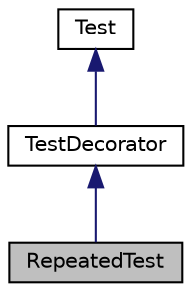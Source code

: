 digraph "RepeatedTest"
{
  edge [fontname="Helvetica",fontsize="10",labelfontname="Helvetica",labelfontsize="10"];
  node [fontname="Helvetica",fontsize="10",shape=record];
  Node0 [label="RepeatedTest",height=0.2,width=0.4,color="black", fillcolor="grey75", style="filled", fontcolor="black"];
  Node1 -> Node0 [dir="back",color="midnightblue",fontsize="10",style="solid",fontname="Helvetica"];
  Node1 [label="TestDecorator",height=0.2,width=0.4,color="black", fillcolor="white", style="filled",URL="$class_test_decorator.html",tooltip="Decorator for Tests. "];
  Node2 -> Node1 [dir="back",color="midnightblue",fontsize="10",style="solid",fontname="Helvetica"];
  Node2 [label="Test",height=0.2,width=0.4,color="black", fillcolor="white", style="filled",URL="$class_test.html",tooltip="Base class for all test objects.All test objects should be a subclass of Test. Some test objects..."];
}
